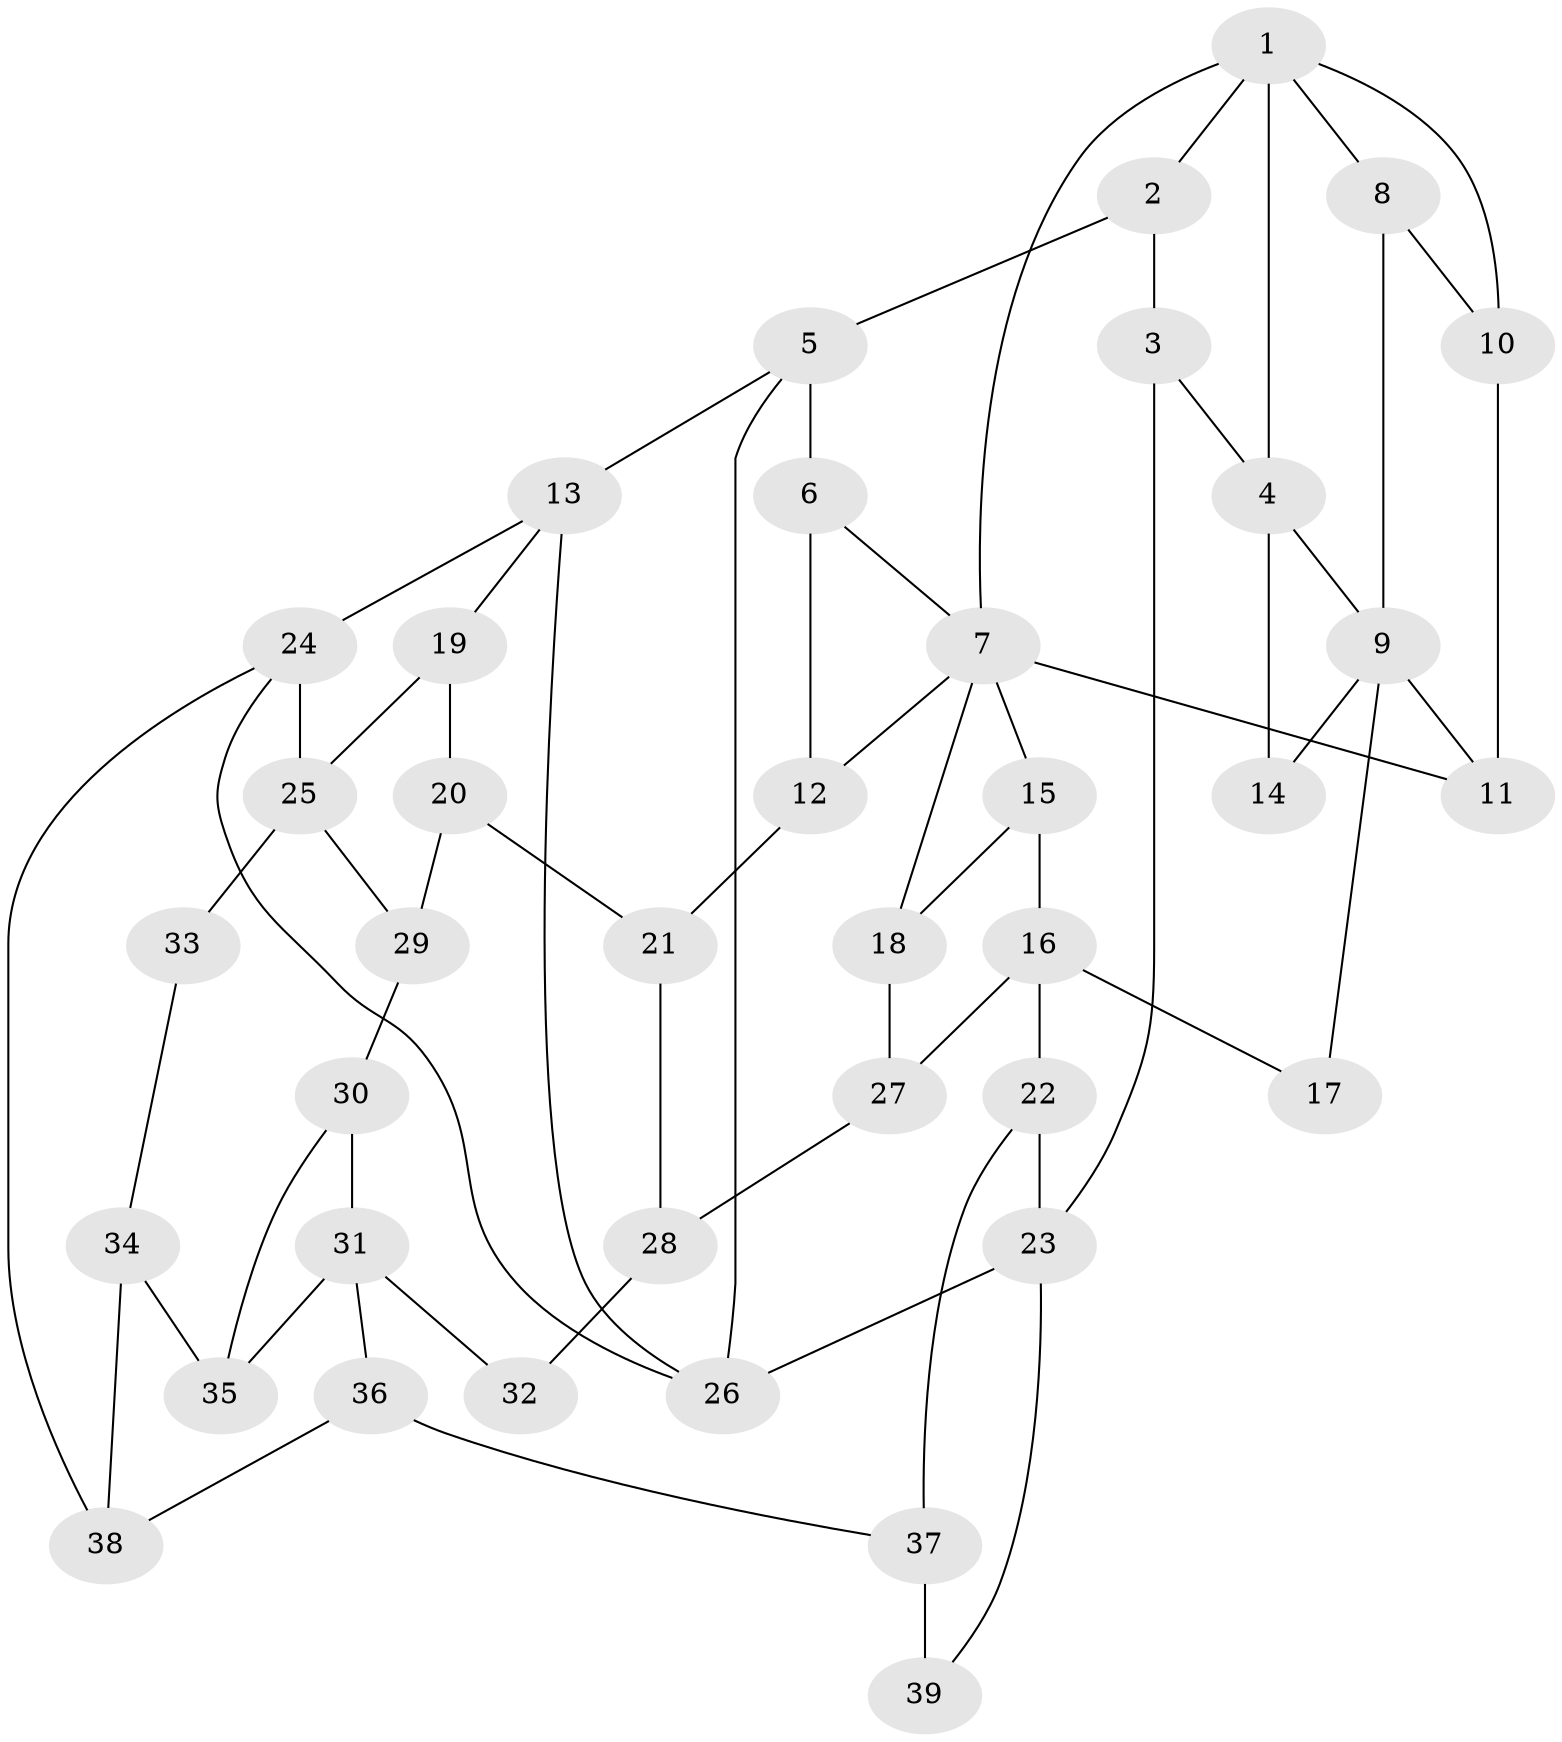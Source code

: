 // original degree distribution, {3: 0.025974025974025976, 5: 0.5194805194805194, 6: 0.2077922077922078, 4: 0.24675324675324675}
// Generated by graph-tools (version 1.1) at 2025/38/03/09/25 02:38:52]
// undirected, 39 vertices, 64 edges
graph export_dot {
graph [start="1"]
  node [color=gray90,style=filled];
  1;
  2;
  3;
  4;
  5;
  6;
  7;
  8;
  9;
  10;
  11;
  12;
  13;
  14;
  15;
  16;
  17;
  18;
  19;
  20;
  21;
  22;
  23;
  24;
  25;
  26;
  27;
  28;
  29;
  30;
  31;
  32;
  33;
  34;
  35;
  36;
  37;
  38;
  39;
  1 -- 2 [weight=1.0];
  1 -- 4 [weight=1.0];
  1 -- 7 [weight=1.0];
  1 -- 8 [weight=1.0];
  1 -- 10 [weight=1.0];
  2 -- 3 [weight=1.0];
  2 -- 5 [weight=2.0];
  3 -- 4 [weight=2.0];
  3 -- 23 [weight=1.0];
  4 -- 9 [weight=1.0];
  4 -- 14 [weight=2.0];
  5 -- 6 [weight=2.0];
  5 -- 13 [weight=2.0];
  5 -- 26 [weight=1.0];
  6 -- 7 [weight=1.0];
  6 -- 12 [weight=1.0];
  7 -- 11 [weight=1.0];
  7 -- 12 [weight=1.0];
  7 -- 15 [weight=1.0];
  7 -- 18 [weight=1.0];
  8 -- 9 [weight=1.0];
  8 -- 10 [weight=1.0];
  9 -- 11 [weight=1.0];
  9 -- 14 [weight=1.0];
  9 -- 17 [weight=2.0];
  10 -- 11 [weight=1.0];
  12 -- 21 [weight=1.0];
  13 -- 19 [weight=1.0];
  13 -- 24 [weight=1.0];
  13 -- 26 [weight=1.0];
  15 -- 16 [weight=1.0];
  15 -- 18 [weight=1.0];
  16 -- 17 [weight=2.0];
  16 -- 22 [weight=2.0];
  16 -- 27 [weight=1.0];
  18 -- 27 [weight=1.0];
  19 -- 20 [weight=1.0];
  19 -- 25 [weight=1.0];
  20 -- 21 [weight=1.0];
  20 -- 29 [weight=1.0];
  21 -- 28 [weight=1.0];
  22 -- 23 [weight=1.0];
  22 -- 37 [weight=2.0];
  23 -- 26 [weight=1.0];
  23 -- 39 [weight=1.0];
  24 -- 25 [weight=2.0];
  24 -- 26 [weight=1.0];
  24 -- 38 [weight=1.0];
  25 -- 29 [weight=1.0];
  25 -- 33 [weight=2.0];
  27 -- 28 [weight=1.0];
  28 -- 32 [weight=1.0];
  29 -- 30 [weight=1.0];
  30 -- 31 [weight=1.0];
  30 -- 35 [weight=1.0];
  31 -- 32 [weight=2.0];
  31 -- 35 [weight=1.0];
  31 -- 36 [weight=2.0];
  33 -- 34 [weight=1.0];
  34 -- 35 [weight=1.0];
  34 -- 38 [weight=1.0];
  36 -- 37 [weight=2.0];
  36 -- 38 [weight=1.0];
  37 -- 39 [weight=2.0];
}
